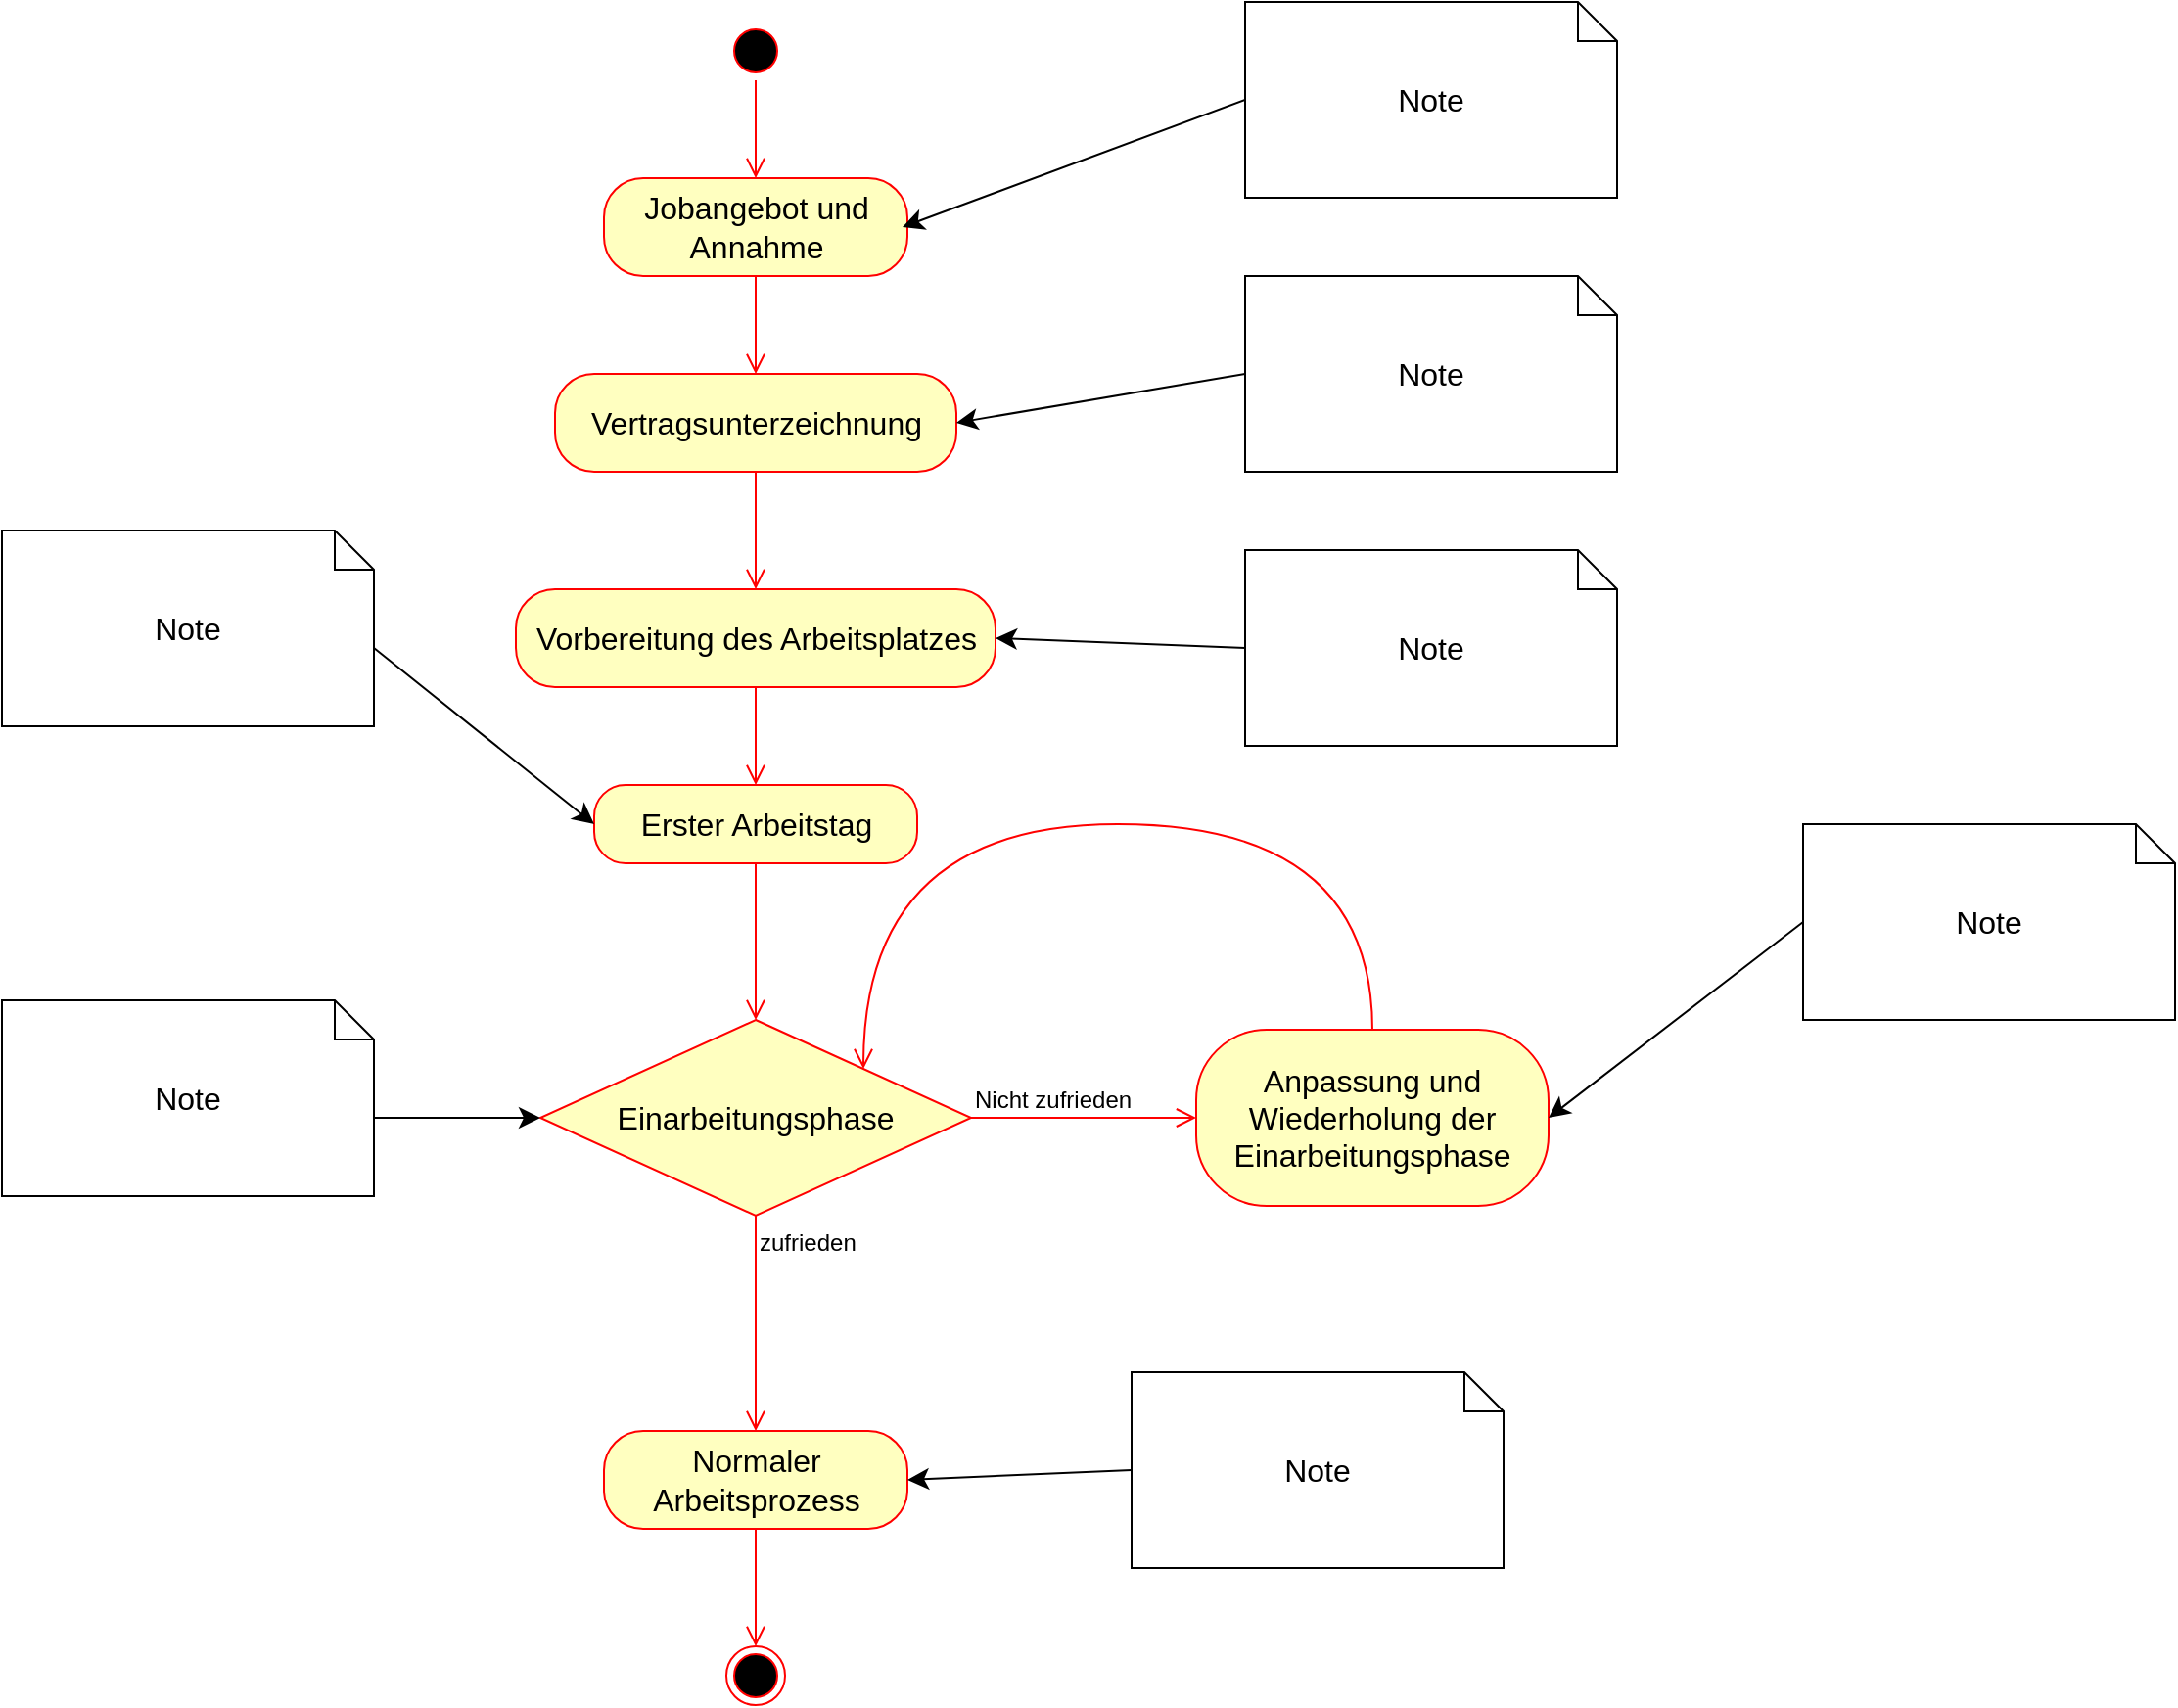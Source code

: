 <mxfile>
    <diagram name="Seite-1" id="DMoIpwFmf_IYYl2zh8EW">
        <mxGraphModel dx="1199" dy="1078" grid="1" gridSize="10" guides="1" tooltips="1" connect="1" arrows="1" fold="1" page="1" pageScale="1" pageWidth="827" pageHeight="1169" math="0" shadow="0">
            <root>
                <mxCell id="0"/>
                <mxCell id="1" parent="0"/>
                <mxCell id="ubMgIPK8mcVBixMk_mYF-1" value="" style="ellipse;html=1;shape=startState;fillColor=#000000;strokeColor=#ff0000;fontSize=16;" parent="1" vertex="1">
                    <mxGeometry x="430" y="150" width="30" height="30" as="geometry"/>
                </mxCell>
                <mxCell id="ubMgIPK8mcVBixMk_mYF-2" value="" style="edgeStyle=orthogonalEdgeStyle;html=1;verticalAlign=bottom;endArrow=open;endSize=8;strokeColor=#ff0000;rounded=0;fontSize=12;curved=1;entryX=0.5;entryY=0;entryDx=0;entryDy=0;" parent="1" source="ubMgIPK8mcVBixMk_mYF-1" target="ubMgIPK8mcVBixMk_mYF-3" edge="1">
                    <mxGeometry relative="1" as="geometry">
                        <mxPoint x="445" y="240" as="targetPoint"/>
                    </mxGeometry>
                </mxCell>
                <mxCell id="ubMgIPK8mcVBixMk_mYF-3" value="Jobangebot und Annahme" style="rounded=1;whiteSpace=wrap;html=1;arcSize=40;fontColor=#000000;fillColor=#ffffc0;strokeColor=#ff0000;fontSize=16;" parent="1" vertex="1">
                    <mxGeometry x="367.5" y="230" width="155" height="50" as="geometry"/>
                </mxCell>
                <mxCell id="ubMgIPK8mcVBixMk_mYF-4" value="" style="edgeStyle=orthogonalEdgeStyle;html=1;verticalAlign=bottom;endArrow=open;endSize=8;strokeColor=#ff0000;rounded=0;fontSize=12;curved=1;entryX=0.5;entryY=0;entryDx=0;entryDy=0;" parent="1" source="ubMgIPK8mcVBixMk_mYF-3" target="ubMgIPK8mcVBixMk_mYF-6" edge="1">
                    <mxGeometry relative="1" as="geometry">
                        <mxPoint x="445" y="330" as="targetPoint"/>
                    </mxGeometry>
                </mxCell>
                <mxCell id="ubMgIPK8mcVBixMk_mYF-6" value="Vertragsunterzeichnung" style="rounded=1;whiteSpace=wrap;html=1;arcSize=40;fontColor=#000000;fillColor=#ffffc0;strokeColor=#ff0000;fontSize=16;" parent="1" vertex="1">
                    <mxGeometry x="342.5" y="330" width="205" height="50" as="geometry"/>
                </mxCell>
                <mxCell id="ubMgIPK8mcVBixMk_mYF-7" value="" style="edgeStyle=orthogonalEdgeStyle;html=1;verticalAlign=bottom;endArrow=open;endSize=8;strokeColor=#ff0000;rounded=0;fontSize=12;curved=1;entryX=0.5;entryY=0;entryDx=0;entryDy=0;" parent="1" source="ubMgIPK8mcVBixMk_mYF-6" target="ubMgIPK8mcVBixMk_mYF-9" edge="1">
                    <mxGeometry relative="1" as="geometry">
                        <mxPoint x="445" y="430" as="targetPoint"/>
                    </mxGeometry>
                </mxCell>
                <mxCell id="ubMgIPK8mcVBixMk_mYF-9" value="Vorbereitung des Arbeitsplatzes" style="rounded=1;whiteSpace=wrap;html=1;arcSize=40;fontColor=#000000;fillColor=#ffffc0;strokeColor=#ff0000;fontSize=16;" parent="1" vertex="1">
                    <mxGeometry x="322.5" y="440" width="245" height="50" as="geometry"/>
                </mxCell>
                <mxCell id="ubMgIPK8mcVBixMk_mYF-10" value="" style="edgeStyle=orthogonalEdgeStyle;html=1;verticalAlign=bottom;endArrow=open;endSize=8;strokeColor=#ff0000;rounded=0;fontSize=12;curved=1;entryX=0.5;entryY=0;entryDx=0;entryDy=0;" parent="1" source="ubMgIPK8mcVBixMk_mYF-9" target="ubMgIPK8mcVBixMk_mYF-11" edge="1">
                    <mxGeometry relative="1" as="geometry">
                        <mxPoint x="445" y="540" as="targetPoint"/>
                    </mxGeometry>
                </mxCell>
                <mxCell id="ubMgIPK8mcVBixMk_mYF-11" value="Erster Arbeitstag" style="rounded=1;whiteSpace=wrap;html=1;arcSize=40;fontColor=#000000;fillColor=#ffffc0;strokeColor=#ff0000;fontSize=16;" parent="1" vertex="1">
                    <mxGeometry x="362.5" y="540" width="165" height="40" as="geometry"/>
                </mxCell>
                <mxCell id="ubMgIPK8mcVBixMk_mYF-12" value="" style="edgeStyle=orthogonalEdgeStyle;html=1;verticalAlign=bottom;endArrow=open;endSize=8;strokeColor=#ff0000;rounded=0;fontSize=12;curved=1;entryX=0.5;entryY=0;entryDx=0;entryDy=0;" parent="1" source="ubMgIPK8mcVBixMk_mYF-11" target="ubMgIPK8mcVBixMk_mYF-16" edge="1">
                    <mxGeometry relative="1" as="geometry">
                        <mxPoint x="445" y="660" as="targetPoint"/>
                    </mxGeometry>
                </mxCell>
                <mxCell id="ubMgIPK8mcVBixMk_mYF-16" value="Einarbeitungsphase" style="rhombus;whiteSpace=wrap;html=1;fontColor=#000000;fillColor=#ffffc0;strokeColor=#ff0000;fontSize=16;" parent="1" vertex="1">
                    <mxGeometry x="335" y="660" width="220" height="100" as="geometry"/>
                </mxCell>
                <mxCell id="ubMgIPK8mcVBixMk_mYF-17" value="Nicht zufrieden" style="edgeStyle=orthogonalEdgeStyle;html=1;align=left;verticalAlign=bottom;endArrow=open;endSize=8;strokeColor=#ff0000;rounded=0;fontSize=12;curved=1;entryX=0;entryY=0.5;entryDx=0;entryDy=0;" parent="1" source="ubMgIPK8mcVBixMk_mYF-16" target="ubMgIPK8mcVBixMk_mYF-21" edge="1">
                    <mxGeometry x="-1" relative="1" as="geometry">
                        <mxPoint x="630" y="710" as="targetPoint"/>
                    </mxGeometry>
                </mxCell>
                <mxCell id="ubMgIPK8mcVBixMk_mYF-18" value="zufrieden" style="edgeStyle=orthogonalEdgeStyle;html=1;align=left;verticalAlign=top;endArrow=open;endSize=8;strokeColor=#ff0000;rounded=0;fontSize=12;curved=1;entryX=0.5;entryY=0;entryDx=0;entryDy=0;" parent="1" source="ubMgIPK8mcVBixMk_mYF-16" target="ubMgIPK8mcVBixMk_mYF-19" edge="1">
                    <mxGeometry x="-1" relative="1" as="geometry">
                        <mxPoint x="445" y="870" as="targetPoint"/>
                        <mxPoint as="offset"/>
                    </mxGeometry>
                </mxCell>
                <mxCell id="ubMgIPK8mcVBixMk_mYF-19" value="Normaler Arbeitsprozess" style="rounded=1;whiteSpace=wrap;html=1;arcSize=40;fontColor=#000000;fillColor=#ffffc0;strokeColor=#ff0000;fontSize=16;" parent="1" vertex="1">
                    <mxGeometry x="367.5" y="870" width="155" height="50" as="geometry"/>
                </mxCell>
                <mxCell id="ubMgIPK8mcVBixMk_mYF-20" value="" style="edgeStyle=orthogonalEdgeStyle;html=1;verticalAlign=bottom;endArrow=open;endSize=8;strokeColor=#ff0000;rounded=0;fontSize=12;curved=1;entryX=0.5;entryY=0;entryDx=0;entryDy=0;" parent="1" source="ubMgIPK8mcVBixMk_mYF-19" target="ubMgIPK8mcVBixMk_mYF-23" edge="1">
                    <mxGeometry relative="1" as="geometry">
                        <mxPoint x="445" y="980" as="targetPoint"/>
                    </mxGeometry>
                </mxCell>
                <mxCell id="ubMgIPK8mcVBixMk_mYF-21" value="Anpassung und Wiederholung der Einarbeitungsphase" style="rounded=1;whiteSpace=wrap;html=1;arcSize=40;fontColor=#000000;fillColor=#ffffc0;strokeColor=#ff0000;fontSize=16;" parent="1" vertex="1">
                    <mxGeometry x="670" y="665" width="180" height="90" as="geometry"/>
                </mxCell>
                <mxCell id="ubMgIPK8mcVBixMk_mYF-22" value="" style="edgeStyle=orthogonalEdgeStyle;html=1;verticalAlign=bottom;endArrow=open;endSize=8;strokeColor=#ff0000;rounded=0;fontSize=12;curved=1;entryX=1;entryY=0;entryDx=0;entryDy=0;exitX=0.5;exitY=0;exitDx=0;exitDy=0;" parent="1" source="ubMgIPK8mcVBixMk_mYF-21" target="ubMgIPK8mcVBixMk_mYF-16" edge="1">
                    <mxGeometry relative="1" as="geometry">
                        <mxPoint x="740" y="480" as="targetPoint"/>
                        <Array as="points">
                            <mxPoint x="760" y="560"/>
                            <mxPoint x="500" y="560"/>
                        </Array>
                    </mxGeometry>
                </mxCell>
                <mxCell id="ubMgIPK8mcVBixMk_mYF-23" value="" style="ellipse;html=1;shape=endState;fillColor=#000000;strokeColor=#ff0000;fontSize=16;" parent="1" vertex="1">
                    <mxGeometry x="430" y="980" width="30" height="30" as="geometry"/>
                </mxCell>
                <mxCell id="ubMgIPK8mcVBixMk_mYF-25" style="edgeStyle=none;curved=1;rounded=0;orthogonalLoop=1;jettySize=auto;html=1;exitX=0;exitY=0.5;exitDx=0;exitDy=0;exitPerimeter=0;fontSize=12;startSize=8;endSize=8;" parent="1" source="ubMgIPK8mcVBixMk_mYF-24" edge="1">
                    <mxGeometry relative="1" as="geometry">
                        <mxPoint x="520" y="255" as="targetPoint"/>
                    </mxGeometry>
                </mxCell>
                <mxCell id="ubMgIPK8mcVBixMk_mYF-24" value="Note" style="shape=note;size=20;whiteSpace=wrap;html=1;fontSize=16;" parent="1" vertex="1">
                    <mxGeometry x="695" y="140" width="190" height="100" as="geometry"/>
                </mxCell>
                <mxCell id="2" style="edgeStyle=none;curved=1;rounded=0;orthogonalLoop=1;jettySize=auto;html=1;exitX=0;exitY=0.5;exitDx=0;exitDy=0;exitPerimeter=0;entryX=1;entryY=0.5;entryDx=0;entryDy=0;fontSize=12;startSize=8;endSize=8;" edge="1" parent="1" source="3" target="ubMgIPK8mcVBixMk_mYF-6">
                    <mxGeometry relative="1" as="geometry">
                        <mxPoint x="547.5" y="355" as="targetPoint"/>
                    </mxGeometry>
                </mxCell>
                <mxCell id="3" value="Note" style="shape=note;size=20;whiteSpace=wrap;html=1;fontSize=16;" vertex="1" parent="1">
                    <mxGeometry x="695" y="280" width="190" height="100" as="geometry"/>
                </mxCell>
                <mxCell id="4" style="edgeStyle=none;curved=1;rounded=0;orthogonalLoop=1;jettySize=auto;html=1;exitX=0;exitY=0.5;exitDx=0;exitDy=0;exitPerimeter=0;entryX=1;entryY=0.5;entryDx=0;entryDy=0;fontSize=12;startSize=8;endSize=8;" edge="1" parent="1" source="5" target="ubMgIPK8mcVBixMk_mYF-9">
                    <mxGeometry relative="1" as="geometry">
                        <mxPoint x="567.5" y="470" as="targetPoint"/>
                    </mxGeometry>
                </mxCell>
                <mxCell id="5" value="Note" style="shape=note;size=20;whiteSpace=wrap;html=1;fontSize=16;" vertex="1" parent="1">
                    <mxGeometry x="695" y="420" width="190" height="100" as="geometry"/>
                </mxCell>
                <mxCell id="6" style="edgeStyle=none;curved=1;rounded=0;orthogonalLoop=1;jettySize=auto;html=1;exitX=0;exitY=0;exitDx=190;exitDy=60;exitPerimeter=0;fontSize=12;startSize=8;endSize=8;entryX=0;entryY=0.5;entryDx=0;entryDy=0;" edge="1" parent="1" source="7" target="ubMgIPK8mcVBixMk_mYF-11">
                    <mxGeometry relative="1" as="geometry">
                        <mxPoint x="120" y="540" as="targetPoint"/>
                    </mxGeometry>
                </mxCell>
                <mxCell id="7" value="Note" style="shape=note;size=20;whiteSpace=wrap;html=1;fontSize=16;" vertex="1" parent="1">
                    <mxGeometry x="60" y="410" width="190" height="100" as="geometry"/>
                </mxCell>
                <mxCell id="8" style="edgeStyle=none;curved=1;rounded=0;orthogonalLoop=1;jettySize=auto;html=1;exitX=0;exitY=0;exitDx=190;exitDy=60;exitPerimeter=0;fontSize=12;startSize=8;endSize=8;entryX=0;entryY=0.5;entryDx=0;entryDy=0;" edge="1" parent="1" source="9" target="ubMgIPK8mcVBixMk_mYF-16">
                    <mxGeometry relative="1" as="geometry">
                        <mxPoint x="172.5" y="780" as="targetPoint"/>
                    </mxGeometry>
                </mxCell>
                <mxCell id="9" value="Note" style="shape=note;size=20;whiteSpace=wrap;html=1;fontSize=16;" vertex="1" parent="1">
                    <mxGeometry x="60" y="650" width="190" height="100" as="geometry"/>
                </mxCell>
                <mxCell id="11" value="Note" style="shape=note;size=20;whiteSpace=wrap;html=1;fontSize=16;" vertex="1" parent="1">
                    <mxGeometry x="980" y="560" width="190" height="100" as="geometry"/>
                </mxCell>
                <mxCell id="12" style="edgeStyle=none;curved=1;rounded=0;orthogonalLoop=1;jettySize=auto;html=1;exitX=0;exitY=0.5;exitDx=0;exitDy=0;exitPerimeter=0;entryX=1;entryY=0.5;entryDx=0;entryDy=0;fontSize=12;startSize=8;endSize=8;" edge="1" parent="1" source="11" target="ubMgIPK8mcVBixMk_mYF-21">
                    <mxGeometry relative="1" as="geometry">
                        <mxPoint x="880" y="720" as="targetPoint"/>
                        <mxPoint x="1007.5" y="725" as="sourcePoint"/>
                    </mxGeometry>
                </mxCell>
                <mxCell id="14" style="edgeStyle=none;curved=1;rounded=0;orthogonalLoop=1;jettySize=auto;html=1;exitX=0;exitY=0.5;exitDx=0;exitDy=0;exitPerimeter=0;entryX=1;entryY=0.5;entryDx=0;entryDy=0;fontSize=12;startSize=8;endSize=8;" edge="1" parent="1" source="15" target="ubMgIPK8mcVBixMk_mYF-19">
                    <mxGeometry relative="1" as="geometry">
                        <mxPoint x="660" y="895" as="targetPoint"/>
                    </mxGeometry>
                </mxCell>
                <mxCell id="15" value="Note" style="shape=note;size=20;whiteSpace=wrap;html=1;fontSize=16;" vertex="1" parent="1">
                    <mxGeometry x="637" y="840" width="190" height="100" as="geometry"/>
                </mxCell>
            </root>
        </mxGraphModel>
    </diagram>
</mxfile>